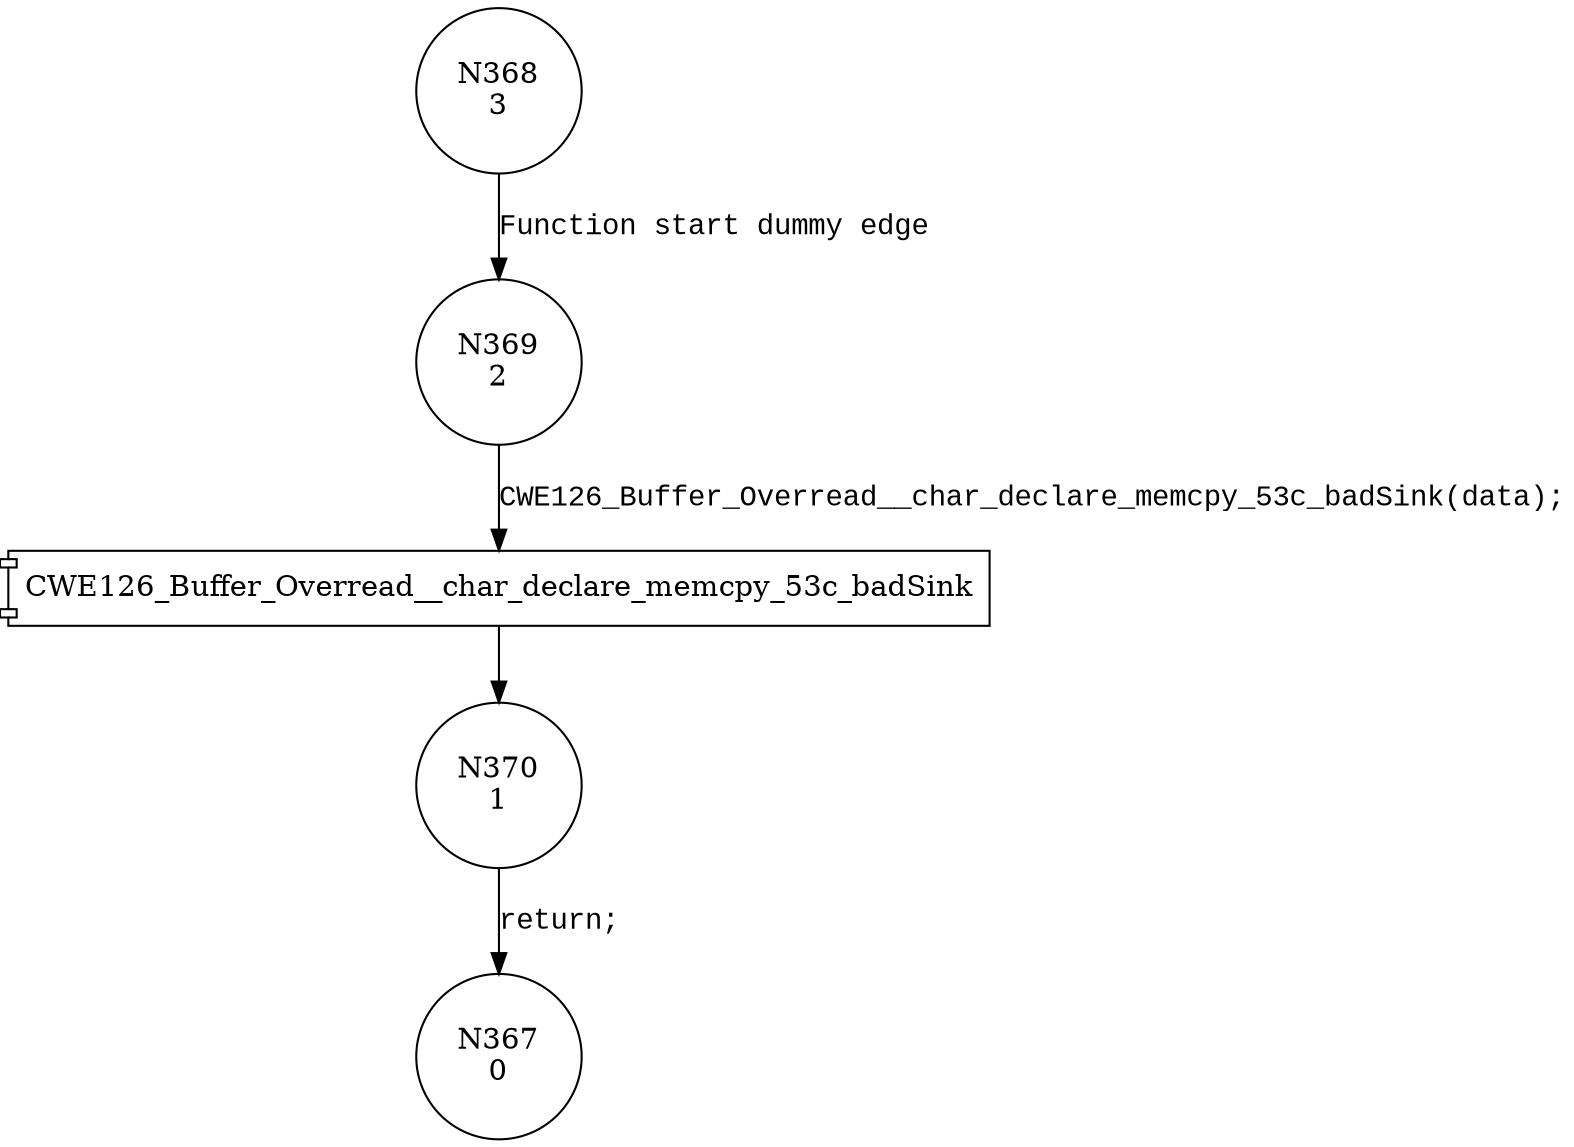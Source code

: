 digraph CWE126_Buffer_Overread__char_declare_memcpy_53b_badSink {
368 [shape="circle" label="N368\n3"]
369 [shape="circle" label="N369\n2"]
370 [shape="circle" label="N370\n1"]
367 [shape="circle" label="N367\n0"]
368 -> 369 [label="Function start dummy edge" fontname="Courier New"]
100019 [shape="component" label="CWE126_Buffer_Overread__char_declare_memcpy_53c_badSink"]
369 -> 100019 [label="CWE126_Buffer_Overread__char_declare_memcpy_53c_badSink(data);" fontname="Courier New"]
100019 -> 370 [label="" fontname="Courier New"]
370 -> 367 [label="return;" fontname="Courier New"]
}